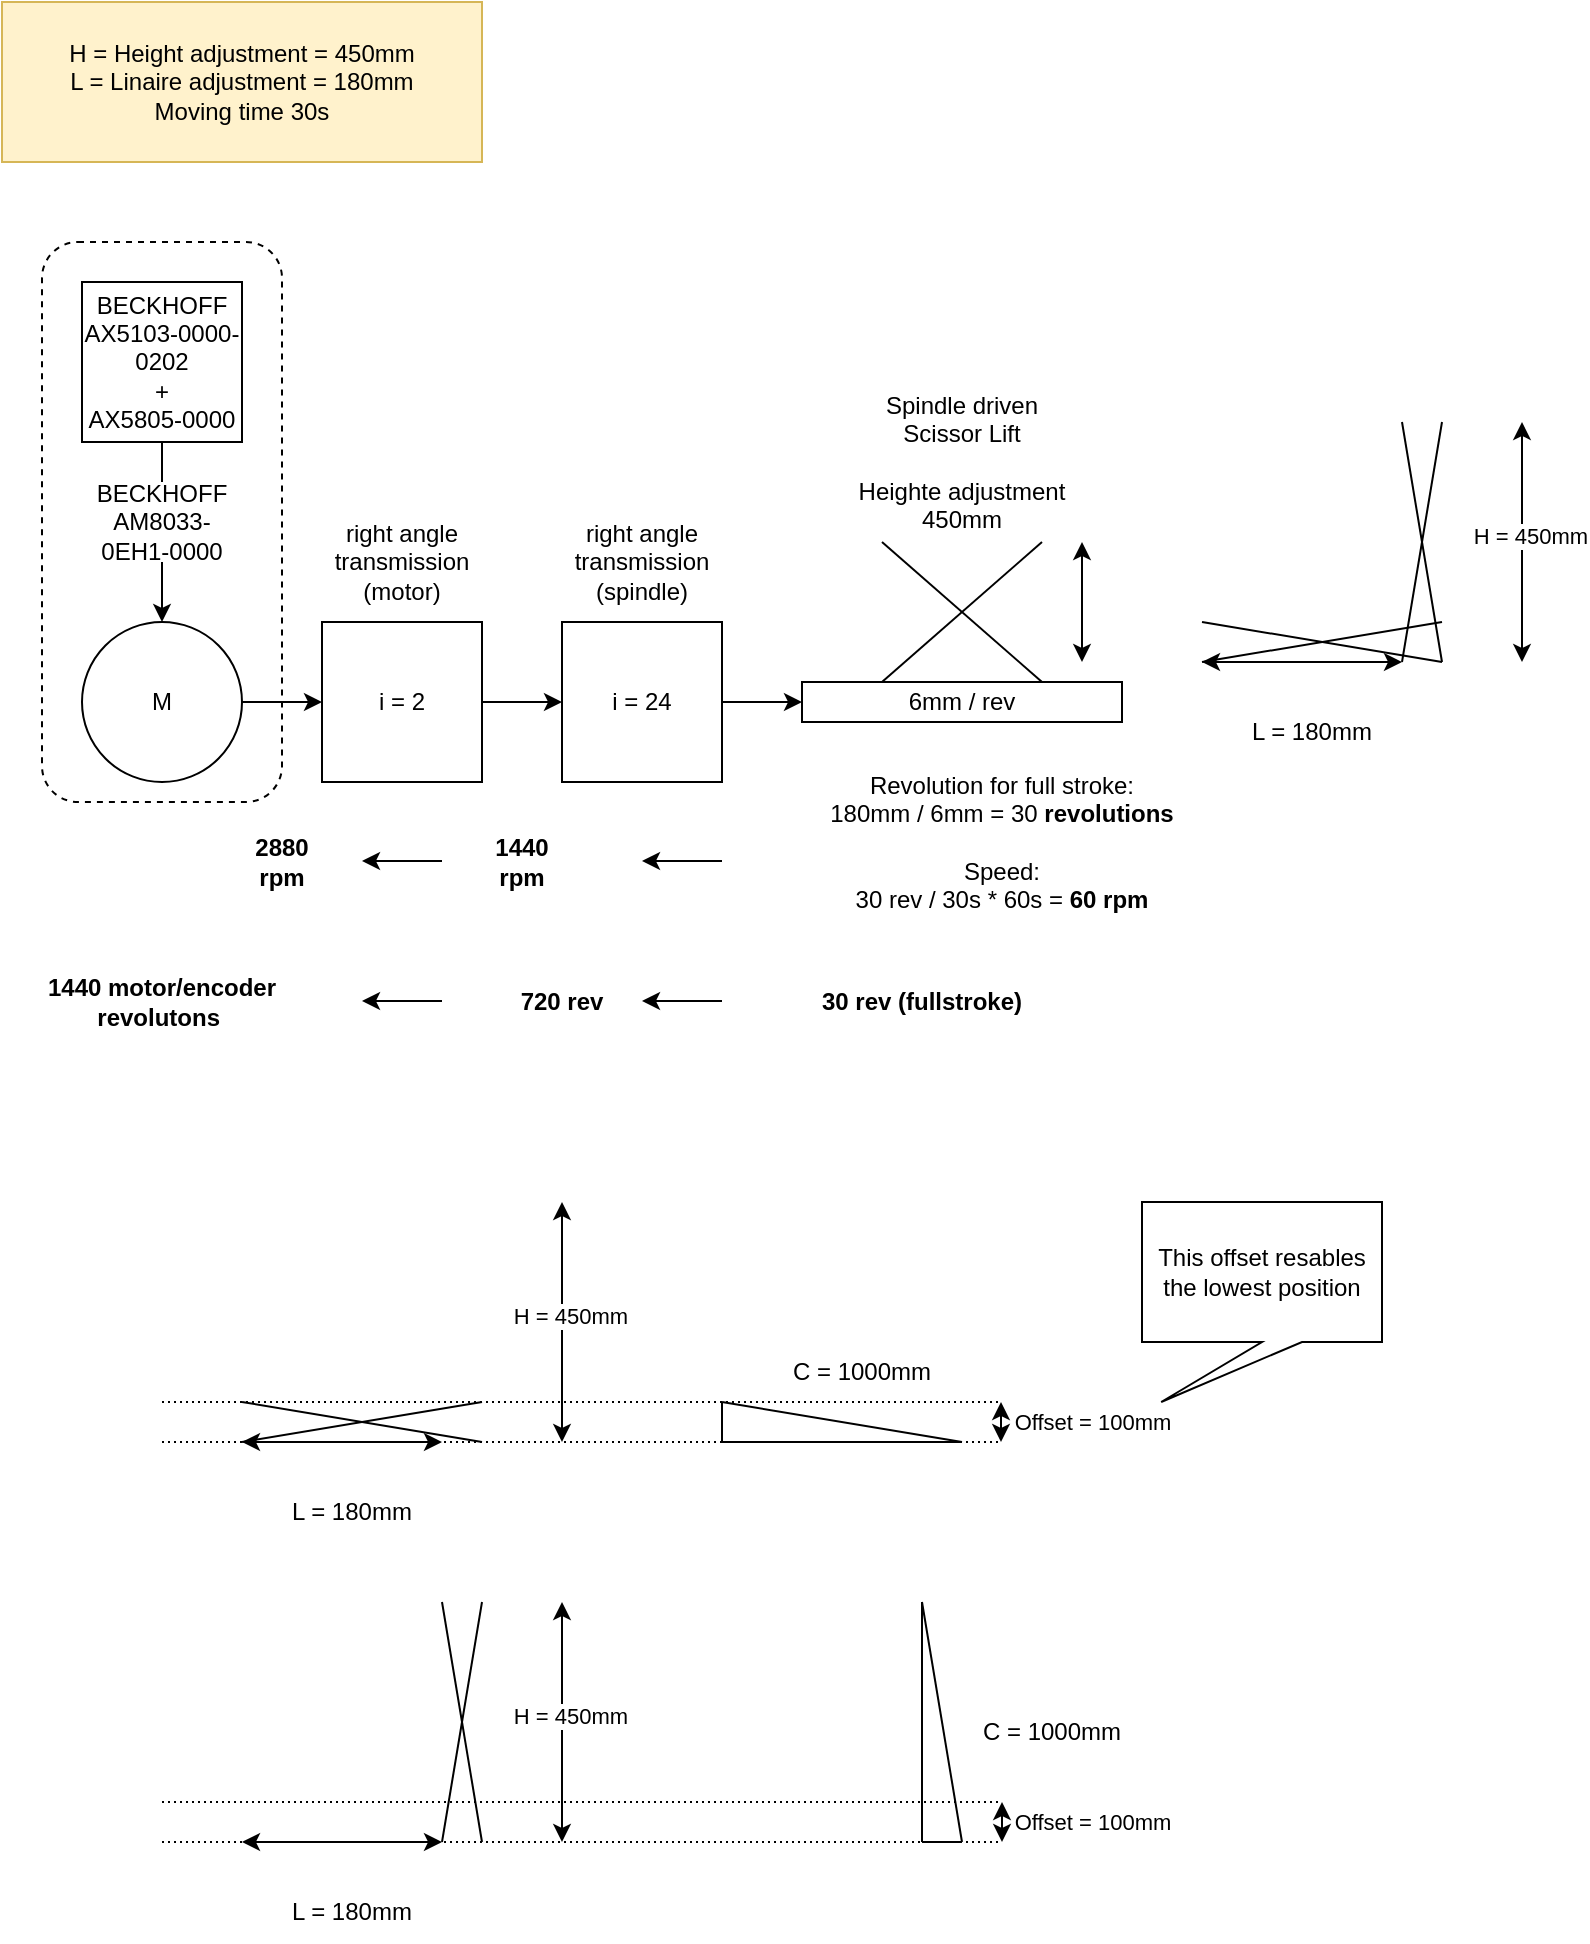 <mxfile version="26.1.1">
  <diagram name="Page-1" id="a-vqMKsfqLVEcHRjrvc6">
    <mxGraphModel dx="1418" dy="828" grid="1" gridSize="10" guides="1" tooltips="1" connect="1" arrows="1" fold="1" page="1" pageScale="1" pageWidth="850" pageHeight="1100" math="0" shadow="0">
      <root>
        <mxCell id="0" />
        <mxCell id="1" parent="0" />
        <mxCell id="RNNwJx5j2ftt1lKAi-Dt-105" value="&lt;div style=&quot;&quot;&gt;&lt;br&gt;&lt;/div&gt;" style="rounded=1;whiteSpace=wrap;html=1;dashed=1;fillColor=none;align=center;" parent="1" vertex="1">
          <mxGeometry x="60" y="160" width="120" height="280" as="geometry" />
        </mxCell>
        <mxCell id="KqMzpRPopXXgvbSDG0jJ-16" value="H = Height adjustment = 450mm&lt;div&gt;L = Linaire adjustment = 180mm&lt;/div&gt;&lt;div&gt;Moving time 30s&lt;/div&gt;" style="text;html=1;align=center;verticalAlign=middle;whiteSpace=wrap;rounded=0;fillColor=#fff2cc;strokeColor=#d6b656;" parent="1" vertex="1">
          <mxGeometry x="40" y="40" width="240" height="80" as="geometry" />
        </mxCell>
        <mxCell id="RNNwJx5j2ftt1lKAi-Dt-1" value="i = 2" style="whiteSpace=wrap;html=1;aspect=fixed;" parent="1" vertex="1">
          <mxGeometry x="200" y="350" width="80" height="80" as="geometry" />
        </mxCell>
        <mxCell id="RNNwJx5j2ftt1lKAi-Dt-2" value="i = 24" style="whiteSpace=wrap;html=1;aspect=fixed;" parent="1" vertex="1">
          <mxGeometry x="320" y="350" width="80" height="80" as="geometry" />
        </mxCell>
        <mxCell id="RNNwJx5j2ftt1lKAi-Dt-3" value="M" style="ellipse;whiteSpace=wrap;html=1;aspect=fixed;" parent="1" vertex="1">
          <mxGeometry x="80" y="350" width="80" height="80" as="geometry" />
        </mxCell>
        <mxCell id="RNNwJx5j2ftt1lKAi-Dt-4" value="" style="endArrow=classic;html=1;rounded=0;exitX=1;exitY=0.5;exitDx=0;exitDy=0;entryX=0;entryY=0.5;entryDx=0;entryDy=0;" parent="1" source="RNNwJx5j2ftt1lKAi-Dt-3" target="RNNwJx5j2ftt1lKAi-Dt-1" edge="1">
          <mxGeometry width="50" height="50" relative="1" as="geometry">
            <mxPoint x="320" y="330" as="sourcePoint" />
            <mxPoint x="370" y="280" as="targetPoint" />
          </mxGeometry>
        </mxCell>
        <mxCell id="RNNwJx5j2ftt1lKAi-Dt-5" value="" style="endArrow=classic;html=1;rounded=0;exitX=1;exitY=0.5;exitDx=0;exitDy=0;entryX=0;entryY=0.5;entryDx=0;entryDy=0;" parent="1" source="RNNwJx5j2ftt1lKAi-Dt-1" target="RNNwJx5j2ftt1lKAi-Dt-2" edge="1">
          <mxGeometry width="50" height="50" relative="1" as="geometry">
            <mxPoint x="170" y="400" as="sourcePoint" />
            <mxPoint x="210" y="400" as="targetPoint" />
          </mxGeometry>
        </mxCell>
        <mxCell id="RNNwJx5j2ftt1lKAi-Dt-6" value="&lt;div&gt;right angle transmission (motor)&lt;/div&gt;" style="text;html=1;align=center;verticalAlign=middle;whiteSpace=wrap;rounded=0;" parent="1" vertex="1">
          <mxGeometry x="200" y="290" width="80" height="60" as="geometry" />
        </mxCell>
        <mxCell id="RNNwJx5j2ftt1lKAi-Dt-7" value="right angle transmission&lt;div&gt;(spindle)&lt;/div&gt;" style="text;html=1;align=center;verticalAlign=middle;whiteSpace=wrap;rounded=0;" parent="1" vertex="1">
          <mxGeometry x="320" y="290" width="80" height="60" as="geometry" />
        </mxCell>
        <mxCell id="RNNwJx5j2ftt1lKAi-Dt-9" value="" style="endArrow=classic;html=1;rounded=0;exitX=1;exitY=0.5;exitDx=0;exitDy=0;" parent="1" source="RNNwJx5j2ftt1lKAi-Dt-2" edge="1">
          <mxGeometry width="50" height="50" relative="1" as="geometry">
            <mxPoint x="440" y="390" as="sourcePoint" />
            <mxPoint x="440" y="390" as="targetPoint" />
          </mxGeometry>
        </mxCell>
        <mxCell id="RNNwJx5j2ftt1lKAi-Dt-10" value="6mm / rev" style="rounded=0;whiteSpace=wrap;html=1;" parent="1" vertex="1">
          <mxGeometry x="440" y="380" width="160" height="20" as="geometry" />
        </mxCell>
        <mxCell id="RNNwJx5j2ftt1lKAi-Dt-11" value="Spindle driven Scissor Lift&lt;div&gt;&lt;br&gt;&lt;/div&gt;&lt;div&gt;Heighte&amp;nbsp;adjustment 450mm&lt;br&gt;&lt;/div&gt;" style="text;html=1;align=center;verticalAlign=middle;whiteSpace=wrap;rounded=0;" parent="1" vertex="1">
          <mxGeometry x="460" y="230" width="120" height="80" as="geometry" />
        </mxCell>
        <mxCell id="RNNwJx5j2ftt1lKAi-Dt-14" value="" style="endArrow=none;html=1;rounded=0;" parent="1" edge="1">
          <mxGeometry width="50" height="50" relative="1" as="geometry">
            <mxPoint x="640" y="370" as="sourcePoint" />
            <mxPoint x="760" y="350" as="targetPoint" />
          </mxGeometry>
        </mxCell>
        <mxCell id="RNNwJx5j2ftt1lKAi-Dt-15" value="" style="endArrow=none;html=1;rounded=0;" parent="1" edge="1">
          <mxGeometry width="50" height="50" relative="1" as="geometry">
            <mxPoint x="760" y="370" as="sourcePoint" />
            <mxPoint x="640" y="350" as="targetPoint" />
          </mxGeometry>
        </mxCell>
        <mxCell id="RNNwJx5j2ftt1lKAi-Dt-16" value="" style="endArrow=classic;startArrow=classic;html=1;rounded=0;" parent="1" edge="1">
          <mxGeometry width="50" height="50" relative="1" as="geometry">
            <mxPoint x="800" y="370" as="sourcePoint" />
            <mxPoint x="800" y="250" as="targetPoint" />
          </mxGeometry>
        </mxCell>
        <mxCell id="RNNwJx5j2ftt1lKAi-Dt-17" value="H = 450mm" style="edgeLabel;html=1;align=center;verticalAlign=middle;resizable=0;points=[];" parent="RNNwJx5j2ftt1lKAi-Dt-16" vertex="1" connectable="0">
          <mxGeometry x="0.05" y="-4" relative="1" as="geometry">
            <mxPoint as="offset" />
          </mxGeometry>
        </mxCell>
        <mxCell id="RNNwJx5j2ftt1lKAi-Dt-18" value="" style="endArrow=classic;startArrow=classic;html=1;rounded=0;" parent="1" edge="1">
          <mxGeometry width="50" height="50" relative="1" as="geometry">
            <mxPoint x="640" y="370" as="sourcePoint" />
            <mxPoint x="740" y="370" as="targetPoint" />
          </mxGeometry>
        </mxCell>
        <mxCell id="RNNwJx5j2ftt1lKAi-Dt-19" value="L = 180mm" style="text;html=1;align=center;verticalAlign=middle;whiteSpace=wrap;rounded=0;" parent="1" vertex="1">
          <mxGeometry x="650" y="390" width="90" height="30" as="geometry" />
        </mxCell>
        <mxCell id="RNNwJx5j2ftt1lKAi-Dt-20" value="" style="endArrow=none;html=1;rounded=0;" parent="1" edge="1">
          <mxGeometry width="50" height="50" relative="1" as="geometry">
            <mxPoint x="740" y="370" as="sourcePoint" />
            <mxPoint x="760" y="250" as="targetPoint" />
          </mxGeometry>
        </mxCell>
        <mxCell id="RNNwJx5j2ftt1lKAi-Dt-21" value="" style="endArrow=none;html=1;rounded=0;" parent="1" edge="1">
          <mxGeometry width="50" height="50" relative="1" as="geometry">
            <mxPoint x="760" y="370" as="sourcePoint" />
            <mxPoint x="740" y="250" as="targetPoint" />
          </mxGeometry>
        </mxCell>
        <mxCell id="RNNwJx5j2ftt1lKAi-Dt-22" value="Revolution for full stroke:&lt;div&gt;180mm / 6mm = 30&lt;b&gt;&amp;nbsp;revolutions&lt;/b&gt;&lt;br&gt;&lt;br&gt;Speed:&lt;/div&gt;&lt;div&gt;30 rev / 30s * 60s = &lt;b&gt;60&amp;nbsp;rpm&lt;/b&gt;&lt;/div&gt;" style="text;html=1;align=center;verticalAlign=middle;whiteSpace=wrap;rounded=0;" parent="1" vertex="1">
          <mxGeometry x="440" y="400" width="200" height="120" as="geometry" />
        </mxCell>
        <mxCell id="RNNwJx5j2ftt1lKAi-Dt-23" value="&lt;div&gt;&lt;b&gt;1440 rpm&lt;/b&gt;&lt;/div&gt;" style="text;html=1;align=center;verticalAlign=middle;whiteSpace=wrap;rounded=0;fontColor=#000000;" parent="1" vertex="1">
          <mxGeometry x="280" y="450" width="40" height="40" as="geometry" />
        </mxCell>
        <mxCell id="RNNwJx5j2ftt1lKAi-Dt-24" value="&lt;div&gt;&lt;b&gt;2880 rpm&lt;/b&gt;&lt;/div&gt;" style="text;html=1;align=center;verticalAlign=middle;whiteSpace=wrap;rounded=0;fontColor=#000000;" parent="1" vertex="1">
          <mxGeometry x="160" y="450" width="40" height="40" as="geometry" />
        </mxCell>
        <mxCell id="RNNwJx5j2ftt1lKAi-Dt-25" value="" style="endArrow=classic;html=1;rounded=0;" parent="1" edge="1">
          <mxGeometry width="50" height="50" relative="1" as="geometry">
            <mxPoint x="400" y="469.5" as="sourcePoint" />
            <mxPoint x="360" y="469.5" as="targetPoint" />
          </mxGeometry>
        </mxCell>
        <mxCell id="RNNwJx5j2ftt1lKAi-Dt-26" value="" style="endArrow=classic;html=1;rounded=0;" parent="1" edge="1">
          <mxGeometry width="50" height="50" relative="1" as="geometry">
            <mxPoint x="260" y="469.5" as="sourcePoint" />
            <mxPoint x="220" y="469.5" as="targetPoint" />
          </mxGeometry>
        </mxCell>
        <mxCell id="RNNwJx5j2ftt1lKAi-Dt-27" value="" style="endArrow=none;html=1;rounded=0;exitX=0.25;exitY=0;exitDx=0;exitDy=0;" parent="1" source="RNNwJx5j2ftt1lKAi-Dt-10" edge="1">
          <mxGeometry width="50" height="50" relative="1" as="geometry">
            <mxPoint x="540" y="380" as="sourcePoint" />
            <mxPoint x="560" y="310" as="targetPoint" />
          </mxGeometry>
        </mxCell>
        <mxCell id="RNNwJx5j2ftt1lKAi-Dt-28" value="" style="endArrow=none;html=1;rounded=0;" parent="1" edge="1">
          <mxGeometry width="50" height="50" relative="1" as="geometry">
            <mxPoint x="560" y="380" as="sourcePoint" />
            <mxPoint x="480" y="310" as="targetPoint" />
          </mxGeometry>
        </mxCell>
        <mxCell id="RNNwJx5j2ftt1lKAi-Dt-29" value="" style="endArrow=classic;startArrow=classic;html=1;rounded=0;" parent="1" edge="1">
          <mxGeometry width="50" height="50" relative="1" as="geometry">
            <mxPoint x="580" y="370" as="sourcePoint" />
            <mxPoint x="580" y="310" as="targetPoint" />
          </mxGeometry>
        </mxCell>
        <mxCell id="RNNwJx5j2ftt1lKAi-Dt-106" value="&lt;div&gt;BECKHOFF&lt;/div&gt;AX5103-0000-0202&lt;div&gt;+&lt;/div&gt;&lt;div&gt;AX5805-0000&lt;/div&gt;" style="whiteSpace=wrap;html=1;aspect=fixed;" parent="1" vertex="1">
          <mxGeometry x="80" y="180" width="80" height="80" as="geometry" />
        </mxCell>
        <mxCell id="_icnxme9yWvz6Rh2GXl3-3" value="" style="endArrow=classic;html=1;rounded=0;entryX=0.5;entryY=0;entryDx=0;entryDy=0;exitX=0.5;exitY=1;exitDx=0;exitDy=0;" parent="1" source="RNNwJx5j2ftt1lKAi-Dt-106" target="RNNwJx5j2ftt1lKAi-Dt-3" edge="1">
          <mxGeometry width="50" height="50" relative="1" as="geometry">
            <mxPoint x="400" y="470" as="sourcePoint" />
            <mxPoint x="450" y="420" as="targetPoint" />
          </mxGeometry>
        </mxCell>
        <mxCell id="RNNwJx5j2ftt1lKAi-Dt-8" value="&lt;div&gt;BECKHOFF&lt;/div&gt;AM8033-0EH1-0000" style="text;html=1;align=center;verticalAlign=middle;whiteSpace=wrap;rounded=0;fillColor=default;" parent="1" vertex="1">
          <mxGeometry x="80" y="280" width="80" height="40" as="geometry" />
        </mxCell>
        <mxCell id="DCk4KiSvBSPvOZ2nIe85-1" value="&lt;b&gt;720 rev&lt;/b&gt;" style="text;html=1;align=center;verticalAlign=middle;whiteSpace=wrap;rounded=0;fontColor=#000000;" parent="1" vertex="1">
          <mxGeometry x="280" y="520" width="80" height="40" as="geometry" />
        </mxCell>
        <mxCell id="DCk4KiSvBSPvOZ2nIe85-2" value="&lt;div&gt;&lt;b&gt;1440 motor/encoder revolutons&amp;nbsp;&lt;/b&gt;&lt;/div&gt;" style="text;html=1;align=center;verticalAlign=middle;whiteSpace=wrap;rounded=0;fontColor=#000000;" parent="1" vertex="1">
          <mxGeometry x="40" y="520" width="160" height="40" as="geometry" />
        </mxCell>
        <mxCell id="DCk4KiSvBSPvOZ2nIe85-3" value="" style="endArrow=classic;html=1;rounded=0;" parent="1" edge="1">
          <mxGeometry width="50" height="50" relative="1" as="geometry">
            <mxPoint x="400" y="539.5" as="sourcePoint" />
            <mxPoint x="360" y="539.5" as="targetPoint" />
          </mxGeometry>
        </mxCell>
        <mxCell id="DCk4KiSvBSPvOZ2nIe85-4" value="" style="endArrow=classic;html=1;rounded=0;" parent="1" edge="1">
          <mxGeometry width="50" height="50" relative="1" as="geometry">
            <mxPoint x="260" y="539.5" as="sourcePoint" />
            <mxPoint x="220" y="539.5" as="targetPoint" />
          </mxGeometry>
        </mxCell>
        <mxCell id="DCk4KiSvBSPvOZ2nIe85-5" value="&lt;div&gt;&lt;b&gt;30 rev (fullstroke)&lt;/b&gt;&lt;/div&gt;" style="text;html=1;align=center;verticalAlign=middle;whiteSpace=wrap;rounded=0;fontColor=#000000;" parent="1" vertex="1">
          <mxGeometry x="440" y="520" width="120" height="40" as="geometry" />
        </mxCell>
        <mxCell id="PxjwIY798t0FrbUCfguN-9" value="" style="endArrow=none;html=1;rounded=0;" edge="1" parent="1">
          <mxGeometry width="50" height="50" relative="1" as="geometry">
            <mxPoint x="160" y="760" as="sourcePoint" />
            <mxPoint x="280" y="740" as="targetPoint" />
          </mxGeometry>
        </mxCell>
        <mxCell id="PxjwIY798t0FrbUCfguN-10" value="" style="endArrow=none;html=1;rounded=0;" edge="1" parent="1">
          <mxGeometry width="50" height="50" relative="1" as="geometry">
            <mxPoint x="280" y="760" as="sourcePoint" />
            <mxPoint x="160" y="740" as="targetPoint" />
          </mxGeometry>
        </mxCell>
        <mxCell id="PxjwIY798t0FrbUCfguN-11" value="" style="endArrow=classic;startArrow=classic;html=1;rounded=0;" edge="1" parent="1">
          <mxGeometry width="50" height="50" relative="1" as="geometry">
            <mxPoint x="320" y="760" as="sourcePoint" />
            <mxPoint x="320" y="640" as="targetPoint" />
          </mxGeometry>
        </mxCell>
        <mxCell id="PxjwIY798t0FrbUCfguN-12" value="H = 450mm" style="edgeLabel;html=1;align=center;verticalAlign=middle;resizable=0;points=[];" vertex="1" connectable="0" parent="PxjwIY798t0FrbUCfguN-11">
          <mxGeometry x="0.05" y="-4" relative="1" as="geometry">
            <mxPoint as="offset" />
          </mxGeometry>
        </mxCell>
        <mxCell id="PxjwIY798t0FrbUCfguN-13" value="" style="endArrow=classic;startArrow=classic;html=1;rounded=0;" edge="1" parent="1">
          <mxGeometry width="50" height="50" relative="1" as="geometry">
            <mxPoint x="160" y="760" as="sourcePoint" />
            <mxPoint x="260" y="760" as="targetPoint" />
          </mxGeometry>
        </mxCell>
        <mxCell id="PxjwIY798t0FrbUCfguN-14" value="L = 180mm" style="text;html=1;align=center;verticalAlign=middle;whiteSpace=wrap;rounded=0;" vertex="1" parent="1">
          <mxGeometry x="170" y="780" width="90" height="30" as="geometry" />
        </mxCell>
        <mxCell id="PxjwIY798t0FrbUCfguN-19" value="" style="endArrow=classic;startArrow=classic;html=1;rounded=0;" edge="1" parent="1">
          <mxGeometry width="50" height="50" relative="1" as="geometry">
            <mxPoint x="320" y="960" as="sourcePoint" />
            <mxPoint x="320" y="840" as="targetPoint" />
          </mxGeometry>
        </mxCell>
        <mxCell id="PxjwIY798t0FrbUCfguN-20" value="H = 450mm" style="edgeLabel;html=1;align=center;verticalAlign=middle;resizable=0;points=[];" vertex="1" connectable="0" parent="PxjwIY798t0FrbUCfguN-19">
          <mxGeometry x="0.05" y="-4" relative="1" as="geometry">
            <mxPoint as="offset" />
          </mxGeometry>
        </mxCell>
        <mxCell id="PxjwIY798t0FrbUCfguN-21" value="" style="endArrow=classic;startArrow=classic;html=1;rounded=0;" edge="1" parent="1">
          <mxGeometry width="50" height="50" relative="1" as="geometry">
            <mxPoint x="160" y="960" as="sourcePoint" />
            <mxPoint x="260" y="960" as="targetPoint" />
          </mxGeometry>
        </mxCell>
        <mxCell id="PxjwIY798t0FrbUCfguN-22" value="L = 180mm" style="text;html=1;align=center;verticalAlign=middle;whiteSpace=wrap;rounded=0;" vertex="1" parent="1">
          <mxGeometry x="170" y="980" width="90" height="30" as="geometry" />
        </mxCell>
        <mxCell id="PxjwIY798t0FrbUCfguN-23" value="" style="endArrow=none;html=1;rounded=0;" edge="1" parent="1">
          <mxGeometry width="50" height="50" relative="1" as="geometry">
            <mxPoint x="260" y="960" as="sourcePoint" />
            <mxPoint x="280" y="840" as="targetPoint" />
          </mxGeometry>
        </mxCell>
        <mxCell id="PxjwIY798t0FrbUCfguN-24" value="" style="endArrow=none;html=1;rounded=0;" edge="1" parent="1">
          <mxGeometry width="50" height="50" relative="1" as="geometry">
            <mxPoint x="280" y="960" as="sourcePoint" />
            <mxPoint x="260" y="840" as="targetPoint" />
          </mxGeometry>
        </mxCell>
        <mxCell id="PxjwIY798t0FrbUCfguN-25" value="" style="endArrow=none;html=1;rounded=0;" edge="1" parent="1">
          <mxGeometry width="50" height="50" relative="1" as="geometry">
            <mxPoint x="520" y="760" as="sourcePoint" />
            <mxPoint x="400" y="740" as="targetPoint" />
          </mxGeometry>
        </mxCell>
        <mxCell id="PxjwIY798t0FrbUCfguN-26" value="" style="endArrow=none;html=1;rounded=0;" edge="1" parent="1">
          <mxGeometry width="50" height="50" relative="1" as="geometry">
            <mxPoint x="520" y="960" as="sourcePoint" />
            <mxPoint x="500" y="840" as="targetPoint" />
          </mxGeometry>
        </mxCell>
        <mxCell id="PxjwIY798t0FrbUCfguN-27" value="" style="endArrow=none;html=1;rounded=0;" edge="1" parent="1">
          <mxGeometry width="50" height="50" relative="1" as="geometry">
            <mxPoint x="400" y="760" as="sourcePoint" />
            <mxPoint x="400" y="740" as="targetPoint" />
          </mxGeometry>
        </mxCell>
        <mxCell id="PxjwIY798t0FrbUCfguN-28" value="" style="endArrow=none;html=1;rounded=0;" edge="1" parent="1">
          <mxGeometry width="50" height="50" relative="1" as="geometry">
            <mxPoint x="400" y="760" as="sourcePoint" />
            <mxPoint x="520" y="760" as="targetPoint" />
          </mxGeometry>
        </mxCell>
        <mxCell id="PxjwIY798t0FrbUCfguN-29" value="" style="endArrow=none;html=1;rounded=0;" edge="1" parent="1">
          <mxGeometry width="50" height="50" relative="1" as="geometry">
            <mxPoint x="500" y="960" as="sourcePoint" />
            <mxPoint x="500" y="840" as="targetPoint" />
          </mxGeometry>
        </mxCell>
        <mxCell id="PxjwIY798t0FrbUCfguN-30" value="" style="endArrow=none;html=1;rounded=0;" edge="1" parent="1">
          <mxGeometry width="50" height="50" relative="1" as="geometry">
            <mxPoint x="500" y="960" as="sourcePoint" />
            <mxPoint x="520" y="960" as="targetPoint" />
          </mxGeometry>
        </mxCell>
        <mxCell id="PxjwIY798t0FrbUCfguN-31" value="C = 1000mm" style="text;html=1;align=center;verticalAlign=middle;whiteSpace=wrap;rounded=0;" vertex="1" parent="1">
          <mxGeometry x="425" y="710" width="90" height="30" as="geometry" />
        </mxCell>
        <mxCell id="PxjwIY798t0FrbUCfguN-32" value="C = 1000mm" style="text;html=1;align=center;verticalAlign=middle;whiteSpace=wrap;rounded=0;" vertex="1" parent="1">
          <mxGeometry x="520" y="890" width="90" height="30" as="geometry" />
        </mxCell>
        <mxCell id="PxjwIY798t0FrbUCfguN-34" value="" style="endArrow=classic;startArrow=classic;html=1;rounded=0;" edge="1" parent="1">
          <mxGeometry width="50" height="50" relative="1" as="geometry">
            <mxPoint x="539.5" y="760" as="sourcePoint" />
            <mxPoint x="539.5" y="740" as="targetPoint" />
          </mxGeometry>
        </mxCell>
        <mxCell id="PxjwIY798t0FrbUCfguN-35" value="Offset = 100mm" style="edgeLabel;html=1;align=center;verticalAlign=middle;resizable=0;points=[];" vertex="1" connectable="0" parent="PxjwIY798t0FrbUCfguN-34">
          <mxGeometry x="0.05" y="-4" relative="1" as="geometry">
            <mxPoint x="41" as="offset" />
          </mxGeometry>
        </mxCell>
        <mxCell id="PxjwIY798t0FrbUCfguN-36" value="" style="endArrow=classic;startArrow=classic;html=1;rounded=0;" edge="1" parent="1">
          <mxGeometry width="50" height="50" relative="1" as="geometry">
            <mxPoint x="540" y="960" as="sourcePoint" />
            <mxPoint x="540" y="940" as="targetPoint" />
          </mxGeometry>
        </mxCell>
        <mxCell id="PxjwIY798t0FrbUCfguN-37" value="Offset = 100mm" style="edgeLabel;html=1;align=center;verticalAlign=middle;resizable=0;points=[];" vertex="1" connectable="0" parent="PxjwIY798t0FrbUCfguN-36">
          <mxGeometry x="0.05" y="-4" relative="1" as="geometry">
            <mxPoint x="41" as="offset" />
          </mxGeometry>
        </mxCell>
        <mxCell id="PxjwIY798t0FrbUCfguN-38" value="" style="endArrow=none;html=1;rounded=0;dashed=1;dashPattern=1 2;" edge="1" parent="1">
          <mxGeometry width="50" height="50" relative="1" as="geometry">
            <mxPoint x="120" y="740" as="sourcePoint" />
            <mxPoint x="540" y="740" as="targetPoint" />
          </mxGeometry>
        </mxCell>
        <mxCell id="PxjwIY798t0FrbUCfguN-39" value="" style="endArrow=none;html=1;rounded=0;dashed=1;dashPattern=1 2;" edge="1" parent="1">
          <mxGeometry width="50" height="50" relative="1" as="geometry">
            <mxPoint x="120" y="940" as="sourcePoint" />
            <mxPoint x="540" y="940" as="targetPoint" />
          </mxGeometry>
        </mxCell>
        <mxCell id="PxjwIY798t0FrbUCfguN-40" value="" style="endArrow=none;html=1;rounded=0;dashed=1;dashPattern=1 2;" edge="1" parent="1">
          <mxGeometry width="50" height="50" relative="1" as="geometry">
            <mxPoint x="120" y="760" as="sourcePoint" />
            <mxPoint x="540" y="760" as="targetPoint" />
          </mxGeometry>
        </mxCell>
        <mxCell id="PxjwIY798t0FrbUCfguN-41" value="" style="endArrow=none;html=1;rounded=0;dashed=1;dashPattern=1 2;" edge="1" parent="1">
          <mxGeometry width="50" height="50" relative="1" as="geometry">
            <mxPoint x="120" y="960" as="sourcePoint" />
            <mxPoint x="540" y="960" as="targetPoint" />
          </mxGeometry>
        </mxCell>
        <mxCell id="PxjwIY798t0FrbUCfguN-42" value="This offset resables the lowest position" style="shape=callout;whiteSpace=wrap;html=1;perimeter=calloutPerimeter;position2=0.08;" vertex="1" parent="1">
          <mxGeometry x="610" y="640" width="120" height="100" as="geometry" />
        </mxCell>
      </root>
    </mxGraphModel>
  </diagram>
</mxfile>
